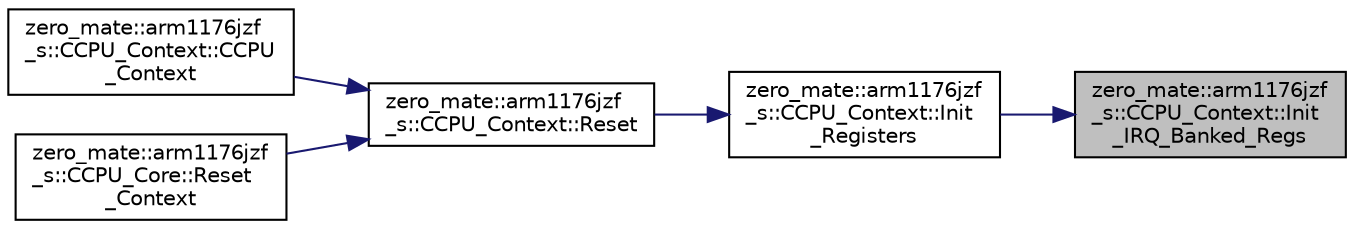 digraph "zero_mate::arm1176jzf_s::CCPU_Context::Init_IRQ_Banked_Regs"
{
 // LATEX_PDF_SIZE
  bgcolor="transparent";
  edge [fontname="Helvetica",fontsize="10",labelfontname="Helvetica",labelfontsize="10"];
  node [fontname="Helvetica",fontsize="10",shape=record];
  rankdir="RL";
  Node1 [label="zero_mate::arm1176jzf\l_s::CCPU_Context::Init\l_IRQ_Banked_Regs",height=0.2,width=0.4,color="black", fillcolor="grey75", style="filled", fontcolor="black",tooltip=" "];
  Node1 -> Node2 [dir="back",color="midnightblue",fontsize="10",style="solid",fontname="Helvetica"];
  Node2 [label="zero_mate::arm1176jzf\l_s::CCPU_Context::Init\l_Registers",height=0.2,width=0.4,color="black",URL="$classzero__mate_1_1arm1176jzf__s_1_1CCPU__Context.html#a2f550e28044af7ff0ddb866527a95356",tooltip=" "];
  Node2 -> Node3 [dir="back",color="midnightblue",fontsize="10",style="solid",fontname="Helvetica"];
  Node3 [label="zero_mate::arm1176jzf\l_s::CCPU_Context::Reset",height=0.2,width=0.4,color="black",URL="$classzero__mate_1_1arm1176jzf__s_1_1CCPU__Context.html#a286edf7ca93bc920f9896b5b777b4b8b",tooltip=" "];
  Node3 -> Node4 [dir="back",color="midnightblue",fontsize="10",style="solid",fontname="Helvetica"];
  Node4 [label="zero_mate::arm1176jzf\l_s::CCPU_Context::CCPU\l_Context",height=0.2,width=0.4,color="black",URL="$classzero__mate_1_1arm1176jzf__s_1_1CCPU__Context.html#afb2bc49ac16284a27b81cec3322f8898",tooltip=" "];
  Node3 -> Node5 [dir="back",color="midnightblue",fontsize="10",style="solid",fontname="Helvetica"];
  Node5 [label="zero_mate::arm1176jzf\l_s::CCPU_Core::Reset\l_Context",height=0.2,width=0.4,color="black",URL="$classzero__mate_1_1arm1176jzf__s_1_1CCPU__Core.html#acb9dcca2bec495d4424c6183c6ac7064",tooltip="Resets the CPU context."];
}
